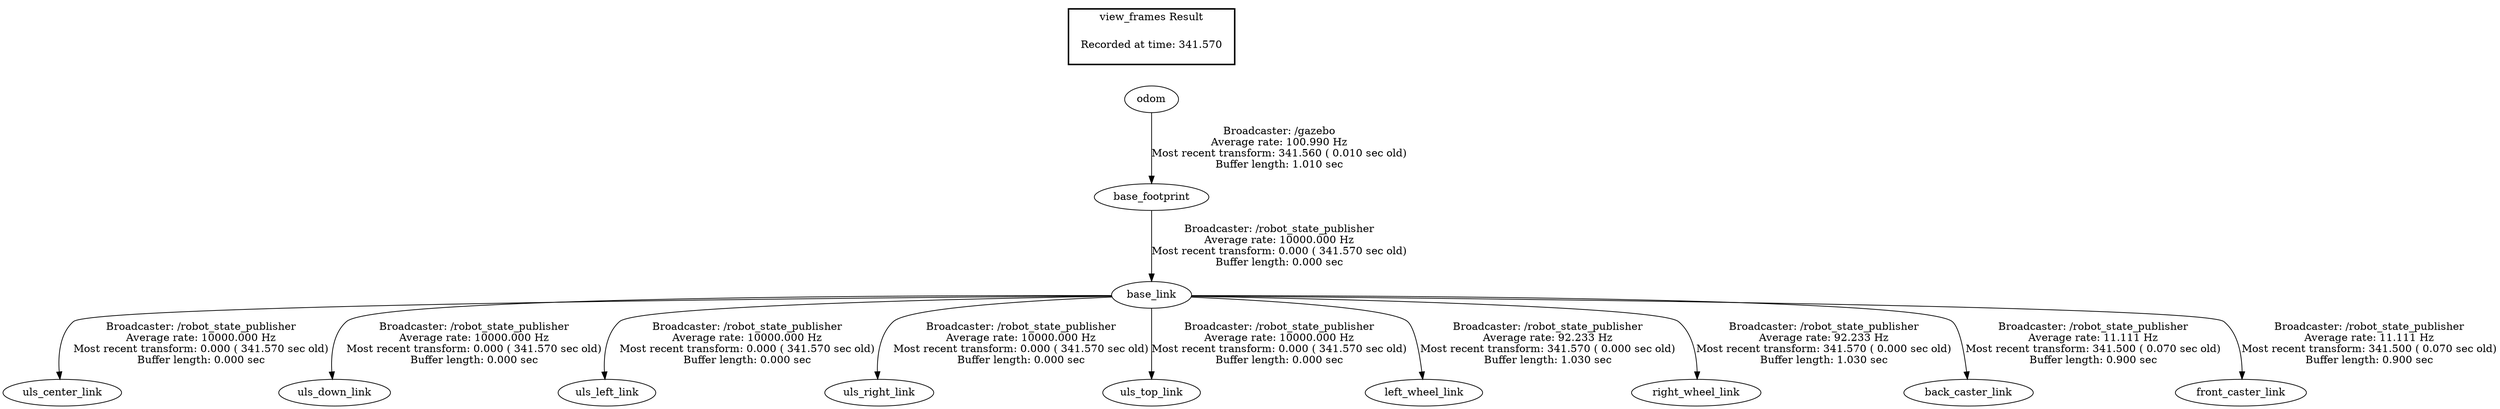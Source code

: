digraph G {
"base_footprint" -> "base_link"[label="Broadcaster: /robot_state_publisher\nAverage rate: 10000.000 Hz\nMost recent transform: 0.000 ( 341.570 sec old)\nBuffer length: 0.000 sec\n"];
"odom" -> "base_footprint"[label="Broadcaster: /gazebo\nAverage rate: 100.990 Hz\nMost recent transform: 341.560 ( 0.010 sec old)\nBuffer length: 1.010 sec\n"];
"base_link" -> "uls_center_link"[label="Broadcaster: /robot_state_publisher\nAverage rate: 10000.000 Hz\nMost recent transform: 0.000 ( 341.570 sec old)\nBuffer length: 0.000 sec\n"];
"base_link" -> "uls_down_link"[label="Broadcaster: /robot_state_publisher\nAverage rate: 10000.000 Hz\nMost recent transform: 0.000 ( 341.570 sec old)\nBuffer length: 0.000 sec\n"];
"base_link" -> "uls_left_link"[label="Broadcaster: /robot_state_publisher\nAverage rate: 10000.000 Hz\nMost recent transform: 0.000 ( 341.570 sec old)\nBuffer length: 0.000 sec\n"];
"base_link" -> "uls_right_link"[label="Broadcaster: /robot_state_publisher\nAverage rate: 10000.000 Hz\nMost recent transform: 0.000 ( 341.570 sec old)\nBuffer length: 0.000 sec\n"];
"base_link" -> "uls_top_link"[label="Broadcaster: /robot_state_publisher\nAverage rate: 10000.000 Hz\nMost recent transform: 0.000 ( 341.570 sec old)\nBuffer length: 0.000 sec\n"];
"base_link" -> "left_wheel_link"[label="Broadcaster: /robot_state_publisher\nAverage rate: 92.233 Hz\nMost recent transform: 341.570 ( 0.000 sec old)\nBuffer length: 1.030 sec\n"];
"base_link" -> "right_wheel_link"[label="Broadcaster: /robot_state_publisher\nAverage rate: 92.233 Hz\nMost recent transform: 341.570 ( 0.000 sec old)\nBuffer length: 1.030 sec\n"];
"base_link" -> "back_caster_link"[label="Broadcaster: /robot_state_publisher\nAverage rate: 11.111 Hz\nMost recent transform: 341.500 ( 0.070 sec old)\nBuffer length: 0.900 sec\n"];
"base_link" -> "front_caster_link"[label="Broadcaster: /robot_state_publisher\nAverage rate: 11.111 Hz\nMost recent transform: 341.500 ( 0.070 sec old)\nBuffer length: 0.900 sec\n"];
edge [style=invis];
 subgraph cluster_legend { style=bold; color=black; label ="view_frames Result";
"Recorded at time: 341.570"[ shape=plaintext ] ;
 }->"odom";
}